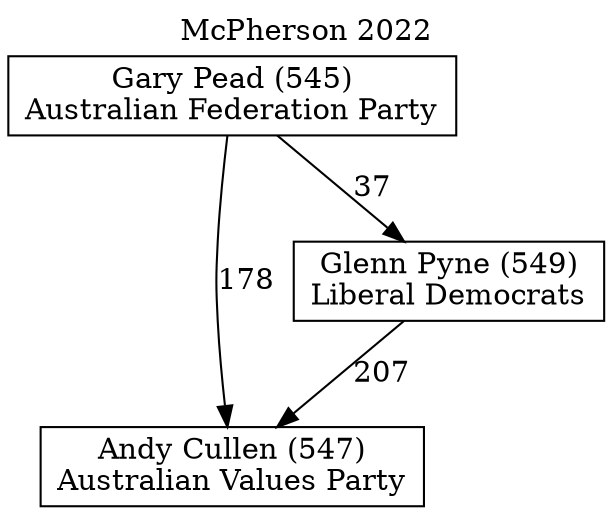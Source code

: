 // House preference flow
digraph "Andy Cullen (547)_McPherson_2022" {
	graph [label="McPherson 2022" labelloc=t mclimit=10]
	node [shape=box]
	"Andy Cullen (547)" [label="Andy Cullen (547)
Australian Values Party"]
	"Gary Pead (545)" [label="Gary Pead (545)
Australian Federation Party"]
	"Glenn Pyne (549)" [label="Glenn Pyne (549)
Liberal Democrats"]
	"Gary Pead (545)" -> "Andy Cullen (547)" [label=178]
	"Gary Pead (545)" -> "Glenn Pyne (549)" [label=37]
	"Glenn Pyne (549)" -> "Andy Cullen (547)" [label=207]
}
